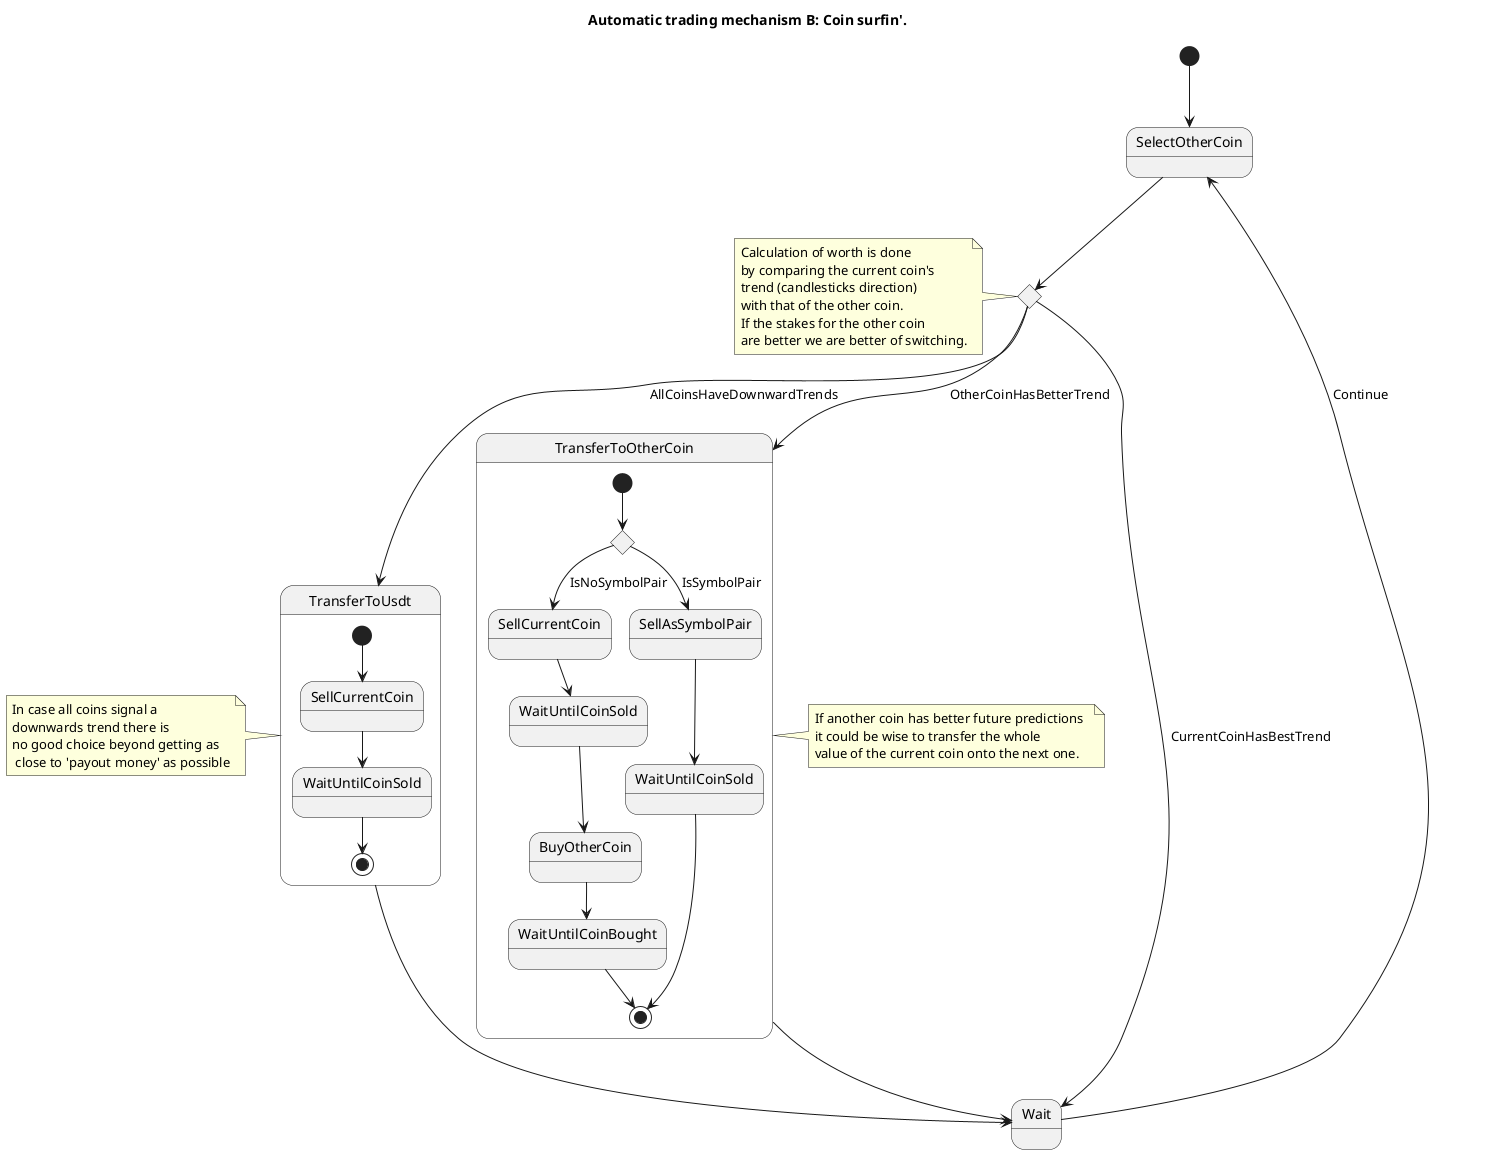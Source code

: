 @startuml
'stateless namespace EtAlii.BinanceMagic.Surfing
'stateless class SurfingStateMachineBase

title Automatic trading mechanism B: Coin surfin'.

[*] --> SelectOtherCoin
state DetermineOtherCoinValue <<choice>>
note left of DetermineOtherCoinValue
Calculation of worth is done 
by comparing the current coin's 
trend (candlesticks direction)
with that of the other coin.
If the stakes for the other coin 
are better we are better of switching.
end note

SelectOtherCoin -down-> DetermineOtherCoinValue
DetermineOtherCoinValue --> Wait : CurrentCoinHasBestTrend
DetermineOtherCoinValue --> TransferToOtherCoin : OtherCoinHasBetterTrend
DetermineOtherCoinValue --> TransferToUsdt : AllCoinsHaveDownwardTrends
note left of TransferToUsdt
In case all coins signal a 
downwards trend there is 
no good choice beyond getting as
 close to 'payout money' as possible
end note
state TransferToUsdt {
    state "SellCurrentCoin" as SellCurrentCoinInUsdtTransfer
    state "WaitUntilCoinSold" as WaitUntilCoinSoldInUsdtTransfer
    [*] --> SellCurrentCoinInUsdtTransfer
    SellCurrentCoinInUsdtTransfer --> WaitUntilCoinSoldInUsdtTransfer
    WaitUntilCoinSoldInUsdtTransfer --> [*]
}
TransferToUsdt -down-> Wait

note right of TransferToOtherCoin
If another coin has better future predictions 
it could be wise to transfer the whole
value of the current coin onto the next one.   
end note
state TransferToOtherCoin {
    state DetermineSymbolPair <<choice>>
    state "WaitUntilCoinSold" as WaitUntilCoinSoldAsSymbolPair
    [*] --> DetermineSymbolPair
    DetermineSymbolPair --> SellCurrentCoin : IsNoSymbolPair
    DetermineSymbolPair --> SellAsSymbolPair : IsSymbolPair
    SellAsSymbolPair --> WaitUntilCoinSoldAsSymbolPair
    WaitUntilCoinSoldAsSymbolPair --> [*]
    SellCurrentCoin --> WaitUntilCoinSold
    WaitUntilCoinSold --> BuyOtherCoin
    BuyOtherCoin --> WaitUntilCoinBought
    WaitUntilCoinBought --> [*]
}
TransferToOtherCoin -down-> Wait
Wait -up-> SelectOtherCoin : Continue

@enduml